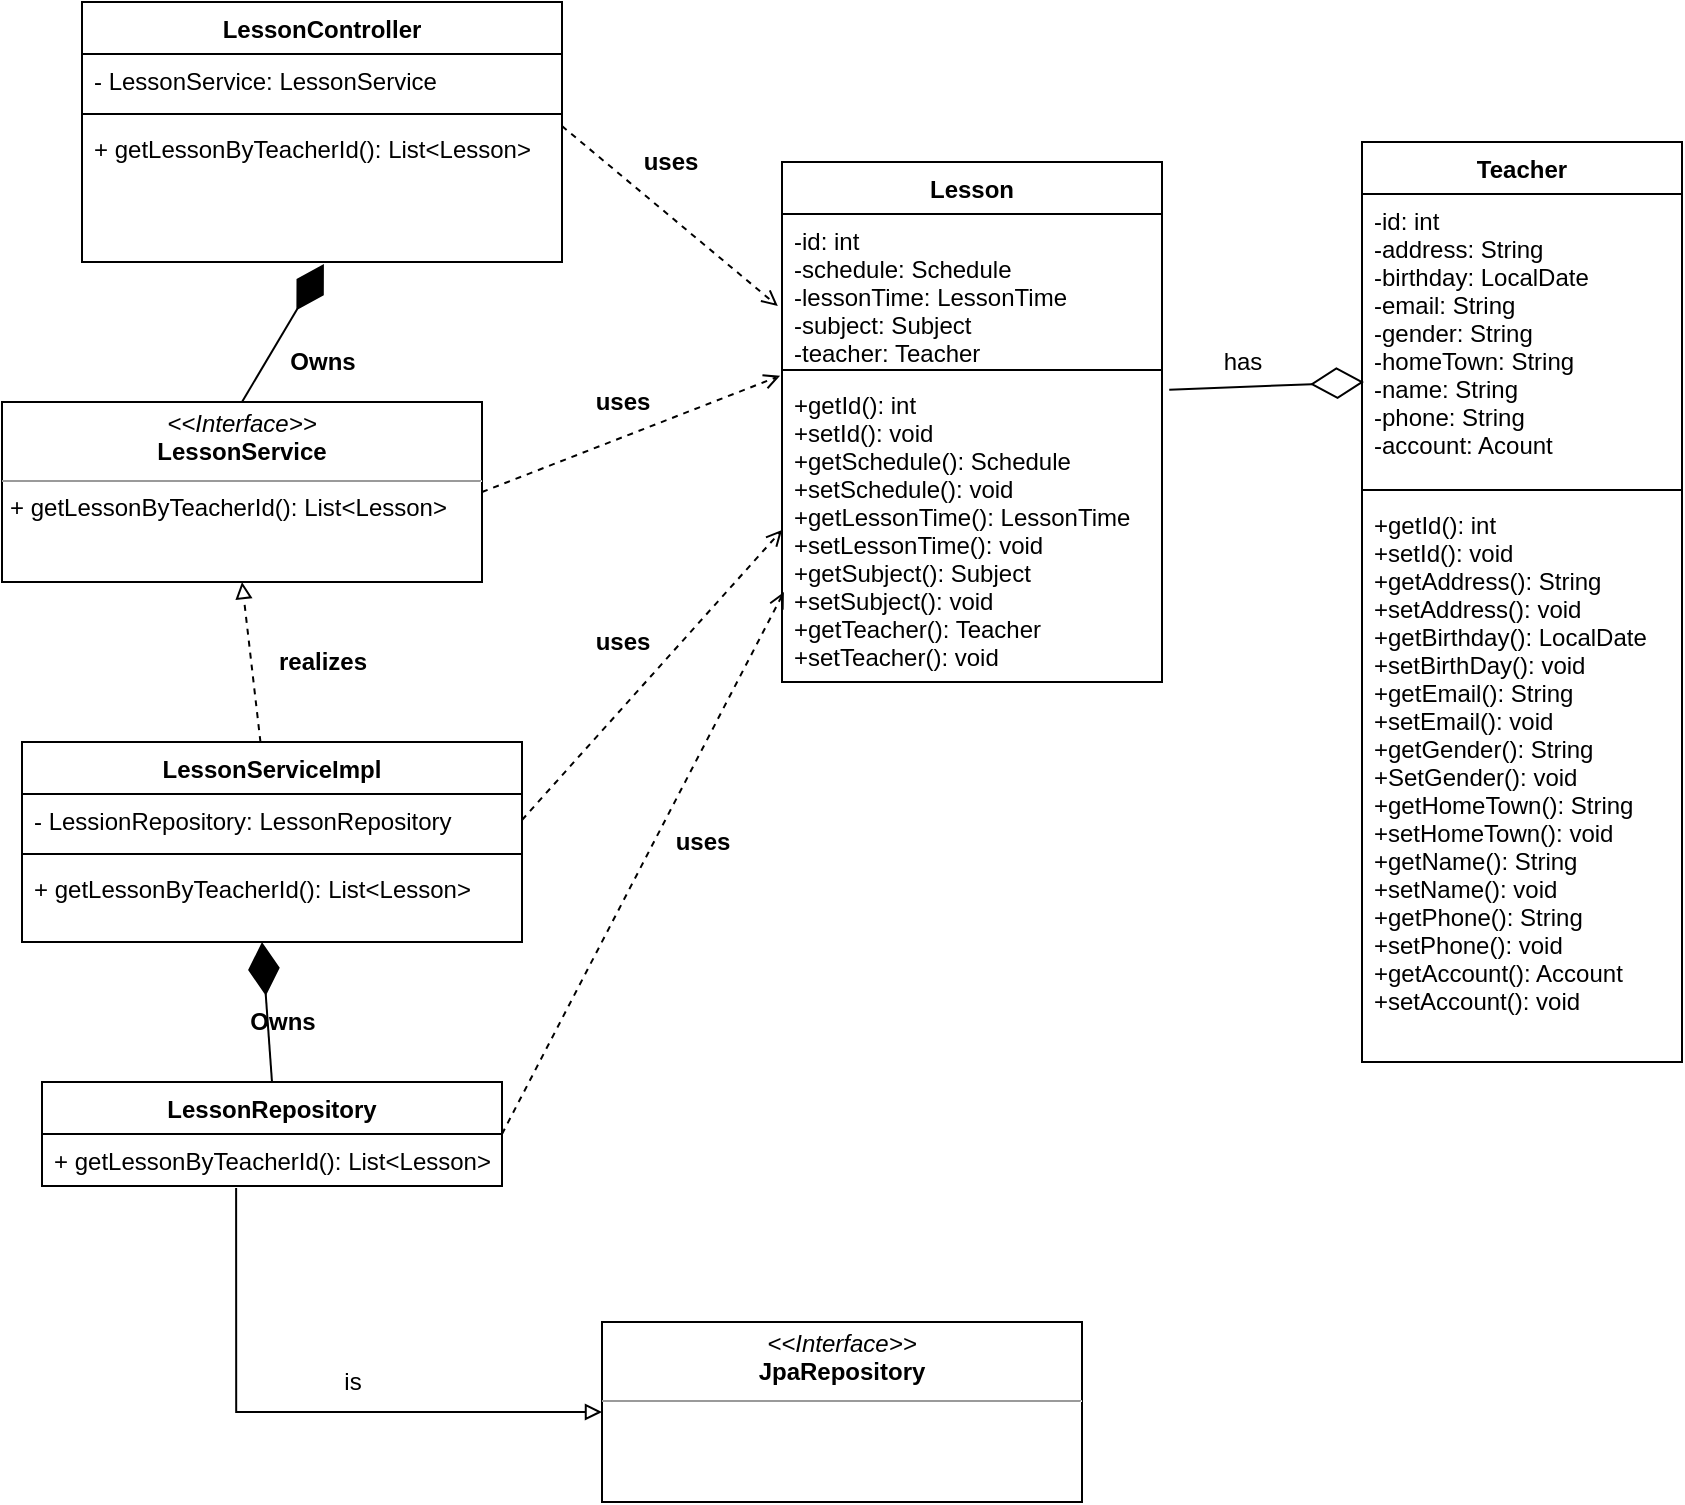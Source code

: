 <mxfile version="14.8.0" type="device" pages="3"><diagram id="C5RBs43oDa-KdzZeNtuy" name="Page-1"><mxGraphModel dx="868" dy="425" grid="1" gridSize="10" guides="1" tooltips="1" connect="1" arrows="1" fold="1" page="1" pageScale="1" pageWidth="827" pageHeight="1169" math="0" shadow="0"><root><mxCell id="WIyWlLk6GJQsqaUBKTNV-0"/><mxCell id="WIyWlLk6GJQsqaUBKTNV-1" parent="WIyWlLk6GJQsqaUBKTNV-0"/><mxCell id="z35Yqvaq7GqeOjGVXx8u-9" value="LessonServiceImpl" style="swimlane;fontStyle=1;align=center;verticalAlign=top;childLayout=stackLayout;horizontal=1;startSize=26;horizontalStack=0;resizeParent=1;resizeParentMax=0;resizeLast=0;collapsible=1;marginBottom=0;" vertex="1" parent="WIyWlLk6GJQsqaUBKTNV-1"><mxGeometry x="110" y="410" width="250" height="100" as="geometry"/></mxCell><mxCell id="z35Yqvaq7GqeOjGVXx8u-10" value="- LessionRepository: LessonRepository" style="text;strokeColor=none;fillColor=none;align=left;verticalAlign=top;spacingLeft=4;spacingRight=4;overflow=hidden;rotatable=0;points=[[0,0.5],[1,0.5]];portConstraint=eastwest;" vertex="1" parent="z35Yqvaq7GqeOjGVXx8u-9"><mxGeometry y="26" width="250" height="26" as="geometry"/></mxCell><mxCell id="z35Yqvaq7GqeOjGVXx8u-11" value="" style="line;strokeWidth=1;fillColor=none;align=left;verticalAlign=middle;spacingTop=-1;spacingLeft=3;spacingRight=3;rotatable=0;labelPosition=right;points=[];portConstraint=eastwest;" vertex="1" parent="z35Yqvaq7GqeOjGVXx8u-9"><mxGeometry y="52" width="250" height="8" as="geometry"/></mxCell><mxCell id="z35Yqvaq7GqeOjGVXx8u-12" value="+ getLessonByTeacherId(): List&lt;Lesson&gt;" style="text;strokeColor=none;fillColor=none;align=left;verticalAlign=top;spacingLeft=4;spacingRight=4;overflow=hidden;rotatable=0;points=[[0,0.5],[1,0.5]];portConstraint=eastwest;" vertex="1" parent="z35Yqvaq7GqeOjGVXx8u-9"><mxGeometry y="60" width="250" height="40" as="geometry"/></mxCell><mxCell id="z35Yqvaq7GqeOjGVXx8u-13" value="LessonRepository" style="swimlane;fontStyle=1;align=center;verticalAlign=top;childLayout=stackLayout;horizontal=1;startSize=26;horizontalStack=0;resizeParent=1;resizeParentMax=0;resizeLast=0;collapsible=1;marginBottom=0;" vertex="1" parent="WIyWlLk6GJQsqaUBKTNV-1"><mxGeometry x="120" y="580" width="230" height="52" as="geometry"/></mxCell><mxCell id="z35Yqvaq7GqeOjGVXx8u-15" value="+ getLessonByTeacherId(): List&lt;Lesson&gt;" style="text;strokeColor=none;fillColor=none;align=left;verticalAlign=top;spacingLeft=4;spacingRight=4;overflow=hidden;rotatable=0;points=[[0,0.5],[1,0.5]];portConstraint=eastwest;" vertex="1" parent="z35Yqvaq7GqeOjGVXx8u-13"><mxGeometry y="26" width="230" height="26" as="geometry"/></mxCell><mxCell id="z35Yqvaq7GqeOjGVXx8u-19" value="LessonController" style="swimlane;fontStyle=1;align=center;verticalAlign=top;childLayout=stackLayout;horizontal=1;startSize=26;horizontalStack=0;resizeParent=1;resizeParentMax=0;resizeLast=0;collapsible=1;marginBottom=0;" vertex="1" parent="WIyWlLk6GJQsqaUBKTNV-1"><mxGeometry x="140" y="40" width="240" height="130" as="geometry"/></mxCell><mxCell id="z35Yqvaq7GqeOjGVXx8u-20" value="- LessonService: LessonService" style="text;strokeColor=none;fillColor=none;align=left;verticalAlign=top;spacingLeft=4;spacingRight=4;overflow=hidden;rotatable=0;points=[[0,0.5],[1,0.5]];portConstraint=eastwest;" vertex="1" parent="z35Yqvaq7GqeOjGVXx8u-19"><mxGeometry y="26" width="240" height="26" as="geometry"/></mxCell><mxCell id="z35Yqvaq7GqeOjGVXx8u-21" value="" style="line;strokeWidth=1;fillColor=none;align=left;verticalAlign=middle;spacingTop=-1;spacingLeft=3;spacingRight=3;rotatable=0;labelPosition=right;points=[];portConstraint=eastwest;" vertex="1" parent="z35Yqvaq7GqeOjGVXx8u-19"><mxGeometry y="52" width="240" height="8" as="geometry"/></mxCell><mxCell id="z35Yqvaq7GqeOjGVXx8u-22" value="+ getLessonByTeacherId(): List&lt;Lesson&gt;" style="text;strokeColor=none;fillColor=none;align=left;verticalAlign=top;spacingLeft=4;spacingRight=4;overflow=hidden;rotatable=0;points=[[0,0.5],[1,0.5]];portConstraint=eastwest;" vertex="1" parent="z35Yqvaq7GqeOjGVXx8u-19"><mxGeometry y="60" width="240" height="70" as="geometry"/></mxCell><mxCell id="u9LnN62d467EeLRoOIeH-0" value="&lt;p style=&quot;margin: 0px ; margin-top: 4px ; text-align: center&quot;&gt;&lt;i&gt;&amp;lt;&amp;lt;Interface&amp;gt;&amp;gt;&lt;/i&gt;&lt;br&gt;&lt;b&gt;LessonService&lt;/b&gt;&lt;/p&gt;&lt;hr size=&quot;1&quot;&gt;&lt;p style=&quot;margin: 0px ; margin-left: 4px&quot;&gt;+ getLessonByTeacherId(): List&amp;lt;Lesson&amp;gt;&lt;br&gt;&lt;/p&gt;" style="verticalAlign=top;align=left;overflow=fill;fontSize=12;fontFamily=Helvetica;html=1;" vertex="1" parent="WIyWlLk6GJQsqaUBKTNV-1"><mxGeometry x="100" y="240" width="240" height="90" as="geometry"/></mxCell><mxCell id="dLO-8gDM9WzT09XF10UM-0" value="Lesson" style="swimlane;fontStyle=1;align=center;verticalAlign=top;childLayout=stackLayout;horizontal=1;startSize=26;horizontalStack=0;resizeParent=1;resizeParentMax=0;resizeLast=0;collapsible=1;marginBottom=0;" vertex="1" parent="WIyWlLk6GJQsqaUBKTNV-1"><mxGeometry x="490" y="120" width="190" height="260" as="geometry"/></mxCell><mxCell id="dLO-8gDM9WzT09XF10UM-2" value="-id: int&#10;-schedule: Schedule&#10;-lessonTime: LessonTime&#10;-subject: Subject&#10;-teacher: Teacher" style="text;strokeColor=none;fillColor=none;align=left;verticalAlign=top;spacingLeft=4;spacingRight=4;overflow=hidden;rotatable=0;points=[[0,0.5],[1,0.5]];portConstraint=eastwest;" vertex="1" parent="dLO-8gDM9WzT09XF10UM-0"><mxGeometry y="26" width="190" height="74" as="geometry"/></mxCell><mxCell id="dLO-8gDM9WzT09XF10UM-3" value="" style="line;strokeWidth=1;fillColor=none;align=left;verticalAlign=middle;spacingTop=-1;spacingLeft=3;spacingRight=3;rotatable=0;labelPosition=right;points=[];portConstraint=eastwest;" vertex="1" parent="dLO-8gDM9WzT09XF10UM-0"><mxGeometry y="100" width="190" height="8" as="geometry"/></mxCell><mxCell id="dLO-8gDM9WzT09XF10UM-4" value="+getId(): int&#10;+setId(): void&#10;+getSchedule(): Schedule&#10;+setSchedule(): void&#10;+getLessonTime(): LessonTime&#10;+setLessonTime(): void&#10;+getSubject(): Subject&#10;+setSubject(): void&#10;+getTeacher(): Teacher&#10;+setTeacher(): void" style="text;strokeColor=none;fillColor=none;align=left;verticalAlign=top;spacingLeft=4;spacingRight=4;overflow=hidden;rotatable=0;points=[[0,0.5],[1,0.5]];portConstraint=eastwest;" vertex="1" parent="dLO-8gDM9WzT09XF10UM-0"><mxGeometry y="108" width="190" height="152" as="geometry"/></mxCell><mxCell id="dLO-8gDM9WzT09XF10UM-5" value="Teacher" style="swimlane;fontStyle=1;align=center;verticalAlign=top;childLayout=stackLayout;horizontal=1;startSize=26;horizontalStack=0;resizeParent=1;resizeParentMax=0;resizeLast=0;collapsible=1;marginBottom=0;" vertex="1" parent="WIyWlLk6GJQsqaUBKTNV-1"><mxGeometry x="780" y="110" width="160" height="460" as="geometry"/></mxCell><mxCell id="dLO-8gDM9WzT09XF10UM-6" value="-id: int&#10;-address: String&#10;-birthday: LocalDate&#10;-email: String&#10;-gender: String&#10;-homeTown: String&#10;-name: String&#10;-phone: String&#10;-account: Acount&#10;" style="text;strokeColor=none;fillColor=none;align=left;verticalAlign=top;spacingLeft=4;spacingRight=4;overflow=hidden;rotatable=0;points=[[0,0.5],[1,0.5]];portConstraint=eastwest;" vertex="1" parent="dLO-8gDM9WzT09XF10UM-5"><mxGeometry y="26" width="160" height="144" as="geometry"/></mxCell><mxCell id="dLO-8gDM9WzT09XF10UM-7" value="" style="line;strokeWidth=1;fillColor=none;align=left;verticalAlign=middle;spacingTop=-1;spacingLeft=3;spacingRight=3;rotatable=0;labelPosition=right;points=[];portConstraint=eastwest;" vertex="1" parent="dLO-8gDM9WzT09XF10UM-5"><mxGeometry y="170" width="160" height="8" as="geometry"/></mxCell><mxCell id="dLO-8gDM9WzT09XF10UM-8" value="+getId(): int&#10;+setId(): void&#10;+getAddress(): String&#10;+setAddress(): void&#10;+getBirthday(): LocalDate&#10;+setBirthDay(): void&#10;+getEmail(): String&#10;+setEmail(): void&#10;+getGender(): String&#10;+SetGender(): void&#10;+getHomeTown(): String&#10;+setHomeTown(): void&#10;+getName(): String&#10;+setName(): void&#10;+getPhone(): String&#10;+setPhone(): void&#10;+getAccount(): Account&#10;+setAccount(): void" style="text;strokeColor=none;fillColor=none;align=left;verticalAlign=top;spacingLeft=4;spacingRight=4;overflow=hidden;rotatable=0;points=[[0,0.5],[1,0.5]];portConstraint=eastwest;" vertex="1" parent="dLO-8gDM9WzT09XF10UM-5"><mxGeometry y="178" width="160" height="282" as="geometry"/></mxCell><mxCell id="dLO-8gDM9WzT09XF10UM-1" value="" style="endArrow=diamondThin;endFill=0;endSize=24;html=1;entryX=0.006;entryY=0.653;entryDx=0;entryDy=0;entryPerimeter=0;exitX=1.019;exitY=0.039;exitDx=0;exitDy=0;exitPerimeter=0;" edge="1" parent="WIyWlLk6GJQsqaUBKTNV-1" source="dLO-8gDM9WzT09XF10UM-4" target="dLO-8gDM9WzT09XF10UM-6"><mxGeometry width="160" relative="1" as="geometry"><mxPoint x="580" y="120" as="sourcePoint"/><mxPoint x="740" y="120" as="targetPoint"/><Array as="points"/></mxGeometry></mxCell><mxCell id="5G37YpJMy8zKyMSMcLzL-0" value="" style="endArrow=block;html=1;labelBackgroundColor=#000000;fillColor=#000000;entryX=0.5;entryY=1;entryDx=0;entryDy=0;dashed=1;endFill=0;entryPerimeter=0;" edge="1" parent="WIyWlLk6GJQsqaUBKTNV-1" source="z35Yqvaq7GqeOjGVXx8u-9" target="u9LnN62d467EeLRoOIeH-0"><mxGeometry width="50" height="50" relative="1" as="geometry"><mxPoint x="152.75" y="400" as="sourcePoint"/><mxPoint x="210" y="310" as="targetPoint"/></mxGeometry></mxCell><mxCell id="3lFPk3rdR2YN9jawHvNI-0" value="" style="endArrow=diamondThin;endFill=1;endSize=24;html=1;labelBackgroundColor=#000000;fillColor=#000000;exitX=0.5;exitY=0;exitDx=0;exitDy=0;entryX=0.48;entryY=1;entryDx=0;entryDy=0;entryPerimeter=0;" edge="1" parent="WIyWlLk6GJQsqaUBKTNV-1" source="z35Yqvaq7GqeOjGVXx8u-13" target="z35Yqvaq7GqeOjGVXx8u-12"><mxGeometry width="160" relative="1" as="geometry"><mxPoint x="197.5" y="620" as="sourcePoint"/><mxPoint x="212.5" y="550" as="targetPoint"/><Array as="points"/></mxGeometry></mxCell><mxCell id="3lFPk3rdR2YN9jawHvNI-1" value="" style="endArrow=diamondThin;endFill=1;endSize=24;html=1;labelBackgroundColor=#000000;fillColor=#000000;exitX=0.5;exitY=0;exitDx=0;exitDy=0;entryX=0.504;entryY=1.014;entryDx=0;entryDy=0;entryPerimeter=0;" edge="1" parent="WIyWlLk6GJQsqaUBKTNV-1" source="u9LnN62d467EeLRoOIeH-0" target="z35Yqvaq7GqeOjGVXx8u-22"><mxGeometry width="160" relative="1" as="geometry"><mxPoint x="295" y="250" as="sourcePoint"/><mxPoint x="260" y="170" as="targetPoint"/><Array as="points"/></mxGeometry></mxCell><mxCell id="qO6VaJfu3DMVU0Z1iWLv-0" style="edgeStyle=orthogonalEdgeStyle;rounded=0;orthogonalLoop=1;jettySize=auto;html=1;endArrow=block;endFill=0;entryX=0;entryY=0.5;entryDx=0;entryDy=0;exitX=0.422;exitY=1.038;exitDx=0;exitDy=0;exitPerimeter=0;" edge="1" parent="WIyWlLk6GJQsqaUBKTNV-1" target="qO6VaJfu3DMVU0Z1iWLv-1" source="z35Yqvaq7GqeOjGVXx8u-15"><mxGeometry relative="1" as="geometry"><mxPoint x="430" y="630" as="targetPoint"/><Array as="points"><mxPoint x="217" y="745"/></Array><mxPoint x="190" y="700" as="sourcePoint"/></mxGeometry></mxCell><mxCell id="qO6VaJfu3DMVU0Z1iWLv-1" value="&lt;p style=&quot;margin: 0px ; margin-top: 4px ; text-align: center&quot;&gt;&lt;i&gt;&amp;lt;&amp;lt;Interface&amp;gt;&amp;gt;&lt;/i&gt;&lt;br&gt;&lt;b&gt;JpaRepository&lt;/b&gt;&lt;/p&gt;&lt;hr size=&quot;1&quot;&gt;&lt;p style=&quot;margin: 0px ; margin-left: 4px&quot;&gt;&lt;br&gt;&lt;/p&gt;" style="verticalAlign=top;align=left;overflow=fill;fontSize=12;fontFamily=Helvetica;html=1;" vertex="1" parent="WIyWlLk6GJQsqaUBKTNV-1"><mxGeometry x="400" y="700" width="240" height="90" as="geometry"/></mxCell><mxCell id="qO6VaJfu3DMVU0Z1iWLv-2" value="&lt;span style=&quot;font-weight: 400&quot;&gt;is&lt;/span&gt;" style="text;html=1;resizable=0;autosize=1;align=center;verticalAlign=middle;points=[];fillColor=none;strokeColor=none;rounded=0;fontStyle=1" vertex="1" parent="WIyWlLk6GJQsqaUBKTNV-1"><mxGeometry x="265" y="720" width="20" height="20" as="geometry"/></mxCell><mxCell id="QWYeQQ3prQNlbPA3PJlT-0" value="&lt;b&gt;Owns&lt;/b&gt;" style="text;html=1;resizable=0;autosize=1;align=center;verticalAlign=middle;points=[];fillColor=none;strokeColor=none;rounded=0;" vertex="1" parent="WIyWlLk6GJQsqaUBKTNV-1"><mxGeometry x="215" y="540" width="50" height="20" as="geometry"/></mxCell><mxCell id="QWYeQQ3prQNlbPA3PJlT-1" value="&lt;b&gt;Owns&lt;/b&gt;" style="text;html=1;resizable=0;autosize=1;align=center;verticalAlign=middle;points=[];fillColor=none;strokeColor=none;rounded=0;" vertex="1" parent="WIyWlLk6GJQsqaUBKTNV-1"><mxGeometry x="235" y="210" width="50" height="20" as="geometry"/></mxCell><mxCell id="lUQ-4HTWzmQL0MKNCveR-0" value="&lt;b&gt;realizes&lt;/b&gt;" style="text;html=1;resizable=0;autosize=1;align=center;verticalAlign=middle;points=[];fillColor=none;strokeColor=none;rounded=0;" vertex="1" parent="WIyWlLk6GJQsqaUBKTNV-1"><mxGeometry x="230" y="360" width="60" height="20" as="geometry"/></mxCell><mxCell id="lUQ-4HTWzmQL0MKNCveR-1" value="has" style="text;html=1;resizable=0;autosize=1;align=center;verticalAlign=middle;points=[];fillColor=none;strokeColor=none;rounded=0;" vertex="1" parent="WIyWlLk6GJQsqaUBKTNV-1"><mxGeometry x="705" y="210" width="30" height="20" as="geometry"/></mxCell><mxCell id="qw4MmlB8mgGkRGn84wPs-0" value="" style="endArrow=open;html=1;entryX=-0.005;entryY=-0.007;entryDx=0;entryDy=0;exitX=1;exitY=0.5;exitDx=0;exitDy=0;endFill=0;dashed=1;entryPerimeter=0;" edge="1" parent="WIyWlLk6GJQsqaUBKTNV-1" source="u9LnN62d467EeLRoOIeH-0" target="dLO-8gDM9WzT09XF10UM-4"><mxGeometry width="50" height="50" relative="1" as="geometry"><mxPoint x="340.004" y="290" as="sourcePoint"/><mxPoint x="543.99" y="305" as="targetPoint"/></mxGeometry></mxCell><mxCell id="qw4MmlB8mgGkRGn84wPs-1" value="" style="endArrow=open;html=1;entryX=0;entryY=0.5;entryDx=0;entryDy=0;exitX=1;exitY=0.5;exitDx=0;exitDy=0;endFill=0;dashed=1;" edge="1" parent="WIyWlLk6GJQsqaUBKTNV-1" source="z35Yqvaq7GqeOjGVXx8u-10" target="dLO-8gDM9WzT09XF10UM-4"><mxGeometry width="50" height="50" relative="1" as="geometry"><mxPoint x="330.004" y="450" as="sourcePoint"/><mxPoint x="533.99" y="465" as="targetPoint"/></mxGeometry></mxCell><mxCell id="qw4MmlB8mgGkRGn84wPs-2" value="" style="endArrow=open;html=1;exitX=1;exitY=0.5;exitDx=0;exitDy=0;endFill=0;dashed=1;entryX=0.005;entryY=0.704;entryDx=0;entryDy=0;entryPerimeter=0;" edge="1" parent="WIyWlLk6GJQsqaUBKTNV-1" source="z35Yqvaq7GqeOjGVXx8u-13" target="dLO-8gDM9WzT09XF10UM-4"><mxGeometry width="50" height="50" relative="1" as="geometry"><mxPoint x="286.014" y="477" as="sourcePoint"/><mxPoint x="490" y="350" as="targetPoint"/></mxGeometry></mxCell><mxCell id="qw4MmlB8mgGkRGn84wPs-3" value="" style="endArrow=open;html=1;entryX=-0.011;entryY=0.622;entryDx=0;entryDy=0;exitX=1;exitY=0.029;exitDx=0;exitDy=0;endFill=0;dashed=1;exitPerimeter=0;entryPerimeter=0;" edge="1" parent="WIyWlLk6GJQsqaUBKTNV-1" source="z35Yqvaq7GqeOjGVXx8u-22" target="dLO-8gDM9WzT09XF10UM-2"><mxGeometry width="50" height="50" relative="1" as="geometry"><mxPoint x="380.004" y="95" as="sourcePoint"/><mxPoint x="583.99" y="110" as="targetPoint"/></mxGeometry></mxCell><mxCell id="OhAOLQBpRUahrhjoCGOy-0" value="&lt;b&gt;uses&lt;/b&gt;" style="text;html=1;resizable=0;autosize=1;align=center;verticalAlign=middle;points=[];fillColor=none;strokeColor=none;rounded=0;" vertex="1" parent="WIyWlLk6GJQsqaUBKTNV-1"><mxGeometry x="414" y="110" width="40" height="20" as="geometry"/></mxCell><mxCell id="OhAOLQBpRUahrhjoCGOy-1" value="&lt;b&gt;uses&lt;/b&gt;" style="text;html=1;resizable=0;autosize=1;align=center;verticalAlign=middle;points=[];fillColor=none;strokeColor=none;rounded=0;" vertex="1" parent="WIyWlLk6GJQsqaUBKTNV-1"><mxGeometry x="390" y="230" width="40" height="20" as="geometry"/></mxCell><mxCell id="OhAOLQBpRUahrhjoCGOy-2" value="&lt;b&gt;uses&lt;/b&gt;" style="text;html=1;resizable=0;autosize=1;align=center;verticalAlign=middle;points=[];fillColor=none;strokeColor=none;rounded=0;" vertex="1" parent="WIyWlLk6GJQsqaUBKTNV-1"><mxGeometry x="390" y="350" width="40" height="20" as="geometry"/></mxCell><mxCell id="OhAOLQBpRUahrhjoCGOy-3" value="&lt;b&gt;uses&lt;/b&gt;" style="text;html=1;resizable=0;autosize=1;align=center;verticalAlign=middle;points=[];fillColor=none;strokeColor=none;rounded=0;" vertex="1" parent="WIyWlLk6GJQsqaUBKTNV-1"><mxGeometry x="430" y="450" width="40" height="20" as="geometry"/></mxCell></root></mxGraphModel></diagram><diagram id="HKO8PeG8waGH_cuRMWkw" name="Page-2"><mxGraphModel dx="868" dy="425" grid="1" gridSize="10" guides="1" tooltips="1" connect="1" arrows="1" fold="1" page="1" pageScale="1" pageWidth="827" pageHeight="1169" math="0" shadow="0"><root><mxCell id="EbEiLqDvQ-UAoPDCdvP9-0"/><mxCell id="EbEiLqDvQ-UAoPDCdvP9-1" parent="EbEiLqDvQ-UAoPDCdvP9-0"/><mxCell id="65pNtpKxp8m4nk4k4BZt-0" value="StudentController" style="swimlane;fontStyle=1;align=center;verticalAlign=top;childLayout=stackLayout;horizontal=1;startSize=26;horizontalStack=0;resizeParent=1;resizeLast=0;collapsible=1;marginBottom=0;rounded=0;shadow=0;strokeWidth=1;" parent="EbEiLqDvQ-UAoPDCdvP9-1" vertex="1"><mxGeometry x="95.5" y="40" width="234.5" height="110" as="geometry"><mxRectangle x="220" y="120" width="160" height="26" as="alternateBounds"/></mxGeometry></mxCell><mxCell id="65pNtpKxp8m4nk4k4BZt-1" value="-StudentService: StudentService" style="text;align=left;verticalAlign=top;spacingLeft=4;spacingRight=4;overflow=hidden;rotatable=0;points=[[0,0.5],[1,0.5]];portConstraint=eastwest;" parent="65pNtpKxp8m4nk4k4BZt-0" vertex="1"><mxGeometry y="26" width="234.5" height="26" as="geometry"/></mxCell><mxCell id="65pNtpKxp8m4nk4k4BZt-2" value="" style="line;html=1;strokeWidth=1;align=left;verticalAlign=middle;spacingTop=-1;spacingLeft=3;spacingRight=3;rotatable=0;labelPosition=right;points=[];portConstraint=eastwest;" parent="65pNtpKxp8m4nk4k4BZt-0" vertex="1"><mxGeometry y="52" width="234.5" height="8" as="geometry"/></mxCell><mxCell id="65pNtpKxp8m4nk4k4BZt-3" value="+ getStudentByClassId(int): List&lt;Student&gt;" style="text;align=left;verticalAlign=top;spacingLeft=4;spacingRight=4;overflow=hidden;rotatable=0;points=[[0,0.5],[1,0.5]];portConstraint=eastwest;" parent="65pNtpKxp8m4nk4k4BZt-0" vertex="1"><mxGeometry y="60" width="234.5" height="20" as="geometry"/></mxCell><mxCell id="65pNtpKxp8m4nk4k4BZt-4" value="+ findStudentById(int): Student" style="text;align=left;verticalAlign=top;spacingLeft=4;spacingRight=4;overflow=hidden;rotatable=0;points=[[0,0.5],[1,0.5]];portConstraint=eastwest;" parent="65pNtpKxp8m4nk4k4BZt-0" vertex="1"><mxGeometry y="80" width="234.5" height="20" as="geometry"/></mxCell><mxCell id="65pNtpKxp8m4nk4k4BZt-5" value="&lt;p style=&quot;margin: 0px ; margin-top: 4px ; text-align: center&quot;&gt;&lt;i&gt;&amp;lt;&amp;lt;Interface&amp;gt;&amp;gt;&lt;/i&gt;&lt;br&gt;&lt;b&gt;StudentService&lt;/b&gt;&lt;/p&gt;&lt;hr size=&quot;1&quot;&gt;&lt;p style=&quot;margin: 0px ; margin-left: 4px&quot;&gt;+ getStudentByClassId(int): List&amp;lt;Student&amp;gt;&lt;br&gt;+ findStudentById(int): Student&lt;/p&gt;" style="verticalAlign=top;align=left;overflow=fill;fontSize=12;fontFamily=Helvetica;html=1;" parent="EbEiLqDvQ-UAoPDCdvP9-1" vertex="1"><mxGeometry x="90" y="220" width="240" height="90" as="geometry"/></mxCell><mxCell id="65pNtpKxp8m4nk4k4BZt-6" value="" style="group" parent="EbEiLqDvQ-UAoPDCdvP9-1" vertex="1" connectable="0"><mxGeometry x="210" y="180" width="50" height="20" as="geometry"/></mxCell><mxCell id="65pNtpKxp8m4nk4k4BZt-7" value="" style="endArrow=diamondThin;endFill=1;endSize=24;html=1;labelBackgroundColor=#000000;fillColor=#000000;exitX=0.5;exitY=0;exitDx=0;exitDy=0;entryX=0.5;entryY=1;entryDx=0;entryDy=0;" parent="65pNtpKxp8m4nk4k4BZt-6" source="65pNtpKxp8m4nk4k4BZt-5" target="65pNtpKxp8m4nk4k4BZt-0" edge="1"><mxGeometry width="160" relative="1" as="geometry"><mxPoint x="10" y="20" as="sourcePoint"/><mxPoint x="170" y="20" as="targetPoint"/></mxGeometry></mxCell><mxCell id="65pNtpKxp8m4nk4k4BZt-8" value="&lt;b&gt;Owns&lt;/b&gt;" style="text;html=1;resizable=0;autosize=1;align=center;verticalAlign=middle;points=[];fillColor=none;strokeColor=none;rounded=0;" parent="65pNtpKxp8m4nk4k4BZt-6" vertex="1"><mxGeometry width="50" height="20" as="geometry"/></mxCell><mxCell id="65pNtpKxp8m4nk4k4BZt-9" value="StudentServiceImpl" style="swimlane;fontStyle=1;align=center;verticalAlign=top;childLayout=stackLayout;horizontal=1;startSize=26;horizontalStack=0;resizeParent=1;resizeLast=0;collapsible=1;marginBottom=0;rounded=0;shadow=0;strokeWidth=1;" parent="EbEiLqDvQ-UAoPDCdvP9-1" vertex="1"><mxGeometry x="35.5" y="400" width="234.5" height="110" as="geometry"><mxRectangle x="220" y="120" width="160" height="26" as="alternateBounds"/></mxGeometry></mxCell><mxCell id="65pNtpKxp8m4nk4k4BZt-10" value="-StudentRepository: StudentRepository" style="text;align=left;verticalAlign=top;spacingLeft=4;spacingRight=4;overflow=hidden;rotatable=0;points=[[0,0.5],[1,0.5]];portConstraint=eastwest;" parent="65pNtpKxp8m4nk4k4BZt-9" vertex="1"><mxGeometry y="26" width="234.5" height="26" as="geometry"/></mxCell><mxCell id="65pNtpKxp8m4nk4k4BZt-11" value="" style="line;html=1;strokeWidth=1;align=left;verticalAlign=middle;spacingTop=-1;spacingLeft=3;spacingRight=3;rotatable=0;labelPosition=right;points=[];portConstraint=eastwest;" parent="65pNtpKxp8m4nk4k4BZt-9" vertex="1"><mxGeometry y="52" width="234.5" height="8" as="geometry"/></mxCell><mxCell id="65pNtpKxp8m4nk4k4BZt-12" value="+ getStudentByClassId(int): List&lt;Student&gt;" style="text;align=left;verticalAlign=top;spacingLeft=4;spacingRight=4;overflow=hidden;rotatable=0;points=[[0,0.5],[1,0.5]];portConstraint=eastwest;" parent="65pNtpKxp8m4nk4k4BZt-9" vertex="1"><mxGeometry y="60" width="234.5" height="20" as="geometry"/></mxCell><mxCell id="65pNtpKxp8m4nk4k4BZt-13" value="+ findStudentById(int): Student" style="text;align=left;verticalAlign=top;spacingLeft=4;spacingRight=4;overflow=hidden;rotatable=0;points=[[0,0.5],[1,0.5]];portConstraint=eastwest;" parent="65pNtpKxp8m4nk4k4BZt-9" vertex="1"><mxGeometry y="80" width="234.5" height="20" as="geometry"/></mxCell><mxCell id="65pNtpKxp8m4nk4k4BZt-14" value="" style="endArrow=block;html=1;labelBackgroundColor=#000000;fillColor=#000000;exitX=0.5;exitY=0;exitDx=0;exitDy=0;entryX=0.5;entryY=1;entryDx=0;entryDy=0;dashed=1;endFill=0;" parent="EbEiLqDvQ-UAoPDCdvP9-1" source="65pNtpKxp8m4nk4k4BZt-9" target="65pNtpKxp8m4nk4k4BZt-5" edge="1"><mxGeometry width="50" height="50" relative="1" as="geometry"><mxPoint x="280" y="450" as="sourcePoint"/><mxPoint x="330" y="400" as="targetPoint"/></mxGeometry></mxCell><mxCell id="65pNtpKxp8m4nk4k4BZt-15" value="&lt;b&gt;realizes&lt;/b&gt;" style="text;html=1;resizable=0;autosize=1;align=center;verticalAlign=middle;points=[];fillColor=none;strokeColor=none;rounded=0;" parent="EbEiLqDvQ-UAoPDCdvP9-1" vertex="1"><mxGeometry x="190" y="350" width="60" height="20" as="geometry"/></mxCell><mxCell id="65pNtpKxp8m4nk4k4BZt-16" style="edgeStyle=orthogonalEdgeStyle;rounded=0;orthogonalLoop=1;jettySize=auto;html=1;exitX=1;exitY=0.5;exitDx=0;exitDy=0;endArrow=block;endFill=0;entryX=0;entryY=0.5;entryDx=0;entryDy=0;" parent="EbEiLqDvQ-UAoPDCdvP9-1" source="65pNtpKxp8m4nk4k4BZt-17" target="65pNtpKxp8m4nk4k4BZt-20" edge="1"><mxGeometry relative="1" as="geometry"><mxPoint x="430" y="630" as="targetPoint"/><Array as="points"><mxPoint x="190" y="630"/><mxPoint x="190" y="865"/></Array></mxGeometry></mxCell><mxCell id="65pNtpKxp8m4nk4k4BZt-17" value="&lt;p style=&quot;margin: 0px ; margin-top: 4px ; text-align: center&quot;&gt;&lt;i&gt;&amp;lt;&amp;lt;Interface&amp;gt;&amp;gt;&lt;/i&gt;&lt;br&gt;&lt;b&gt;StudentRepository&lt;/b&gt;&lt;/p&gt;&lt;hr size=&quot;1&quot;&gt;&lt;p style=&quot;margin: 0px ; margin-left: 4px&quot;&gt;+ Student: Student&lt;/p&gt;&lt;p style=&quot;margin: 0px ; margin-left: 4px&quot;&gt;+ id: int&lt;/p&gt;" style="verticalAlign=top;align=left;overflow=fill;fontSize=12;fontFamily=Helvetica;html=1;" parent="EbEiLqDvQ-UAoPDCdvP9-1" vertex="1"><mxGeometry x="95.5" y="585" width="240" height="90" as="geometry"/></mxCell><mxCell id="65pNtpKxp8m4nk4k4BZt-18" value="" style="endArrow=diamondThin;endFill=1;endSize=24;html=1;labelBackgroundColor=#000000;fillColor=#000000;exitX=0.5;exitY=0;exitDx=0;exitDy=0;entryX=0.5;entryY=1;entryDx=0;entryDy=0;" parent="EbEiLqDvQ-UAoPDCdvP9-1" source="65pNtpKxp8m4nk4k4BZt-17" target="65pNtpKxp8m4nk4k4BZt-9" edge="1"><mxGeometry width="160" relative="1" as="geometry"><mxPoint x="200" y="580" as="sourcePoint"/><mxPoint x="202.75" y="510" as="targetPoint"/></mxGeometry></mxCell><mxCell id="65pNtpKxp8m4nk4k4BZt-19" value="&lt;b&gt;Owns&lt;/b&gt;" style="text;html=1;resizable=0;autosize=1;align=center;verticalAlign=middle;points=[];fillColor=none;strokeColor=none;rounded=0;" parent="EbEiLqDvQ-UAoPDCdvP9-1" vertex="1"><mxGeometry x="215" y="540" width="50" height="20" as="geometry"/></mxCell><mxCell id="65pNtpKxp8m4nk4k4BZt-20" value="&lt;p style=&quot;margin: 0px ; margin-top: 4px ; text-align: center&quot;&gt;&lt;i&gt;&amp;lt;&amp;lt;Interface&amp;gt;&amp;gt;&lt;/i&gt;&lt;br&gt;&lt;b&gt;JpaRepository&lt;/b&gt;&lt;/p&gt;&lt;hr size=&quot;1&quot;&gt;&lt;p style=&quot;margin: 0px ; margin-left: 4px&quot;&gt;&lt;br&gt;&lt;/p&gt;" style="verticalAlign=top;align=left;overflow=fill;fontSize=12;fontFamily=Helvetica;html=1;" parent="EbEiLqDvQ-UAoPDCdvP9-1" vertex="1"><mxGeometry x="210" y="820" width="240" height="90" as="geometry"/></mxCell><mxCell id="65pNtpKxp8m4nk4k4BZt-21" value="&lt;span style=&quot;font-weight: 400&quot;&gt;is&lt;/span&gt;" style="text;html=1;resizable=0;autosize=1;align=center;verticalAlign=middle;points=[];fillColor=none;strokeColor=none;rounded=0;fontStyle=1" parent="EbEiLqDvQ-UAoPDCdvP9-1" vertex="1"><mxGeometry x="190" y="740" width="20" height="20" as="geometry"/></mxCell><mxCell id="65pNtpKxp8m4nk4k4BZt-22" value="Student" style="swimlane;fontStyle=1;align=center;verticalAlign=top;childLayout=stackLayout;horizontal=1;startSize=26;horizontalStack=0;resizeParent=1;resizeLast=0;collapsible=1;marginBottom=0;rounded=0;shadow=0;strokeWidth=1;" parent="EbEiLqDvQ-UAoPDCdvP9-1" vertex="1"><mxGeometry x="470" y="98" width="234.5" height="694" as="geometry"><mxRectangle x="220" y="120" width="160" height="26" as="alternateBounds"/></mxGeometry></mxCell><mxCell id="65pNtpKxp8m4nk4k4BZt-23" value="- id: int" style="text;align=left;verticalAlign=top;spacingLeft=4;spacingRight=4;overflow=hidden;rotatable=0;points=[[0,0.5],[1,0.5]];portConstraint=eastwest;" parent="65pNtpKxp8m4nk4k4BZt-22" vertex="1"><mxGeometry y="26" width="234.5" height="26" as="geometry"/></mxCell><mxCell id="65pNtpKxp8m4nk4k4BZt-24" value="- name: String" style="text;align=left;verticalAlign=top;spacingLeft=4;spacingRight=4;overflow=hidden;rotatable=0;points=[[0,0.5],[1,0.5]];portConstraint=eastwest;" parent="65pNtpKxp8m4nk4k4BZt-22" vertex="1"><mxGeometry y="52" width="234.5" height="26" as="geometry"/></mxCell><mxCell id="65pNtpKxp8m4nk4k4BZt-25" value="- gender: String" style="text;align=left;verticalAlign=top;spacingLeft=4;spacingRight=4;overflow=hidden;rotatable=0;points=[[0,0.5],[1,0.5]];portConstraint=eastwest;" parent="65pNtpKxp8m4nk4k4BZt-22" vertex="1"><mxGeometry y="78" width="234.5" height="26" as="geometry"/></mxCell><mxCell id="65pNtpKxp8m4nk4k4BZt-26" value="- Birthday: Date" style="text;align=left;verticalAlign=top;spacingLeft=4;spacingRight=4;overflow=hidden;rotatable=0;points=[[0,0.5],[1,0.5]];portConstraint=eastwest;" parent="65pNtpKxp8m4nk4k4BZt-22" vertex="1"><mxGeometry y="104" width="234.5" height="26" as="geometry"/></mxCell><mxCell id="65pNtpKxp8m4nk4k4BZt-27" value="- email: String" style="text;align=left;verticalAlign=top;spacingLeft=4;spacingRight=4;overflow=hidden;rotatable=0;points=[[0,0.5],[1,0.5]];portConstraint=eastwest;" parent="65pNtpKxp8m4nk4k4BZt-22" vertex="1"><mxGeometry y="130" width="234.5" height="26" as="geometry"/></mxCell><mxCell id="65pNtpKxp8m4nk4k4BZt-28" value="- hometown: String" style="text;align=left;verticalAlign=top;spacingLeft=4;spacingRight=4;overflow=hidden;rotatable=0;points=[[0,0.5],[1,0.5]];portConstraint=eastwest;" parent="65pNtpKxp8m4nk4k4BZt-22" vertex="1"><mxGeometry y="156" width="234.5" height="26" as="geometry"/></mxCell><mxCell id="65pNtpKxp8m4nk4k4BZt-29" value="- ethinicity: String" style="text;align=left;verticalAlign=top;spacingLeft=4;spacingRight=4;overflow=hidden;rotatable=0;points=[[0,0.5],[1,0.5]];portConstraint=eastwest;" parent="65pNtpKxp8m4nk4k4BZt-22" vertex="1"><mxGeometry y="182" width="234.5" height="26" as="geometry"/></mxCell><mxCell id="65pNtpKxp8m4nk4k4BZt-30" value="- imageUrl: String" style="text;align=left;verticalAlign=top;spacingLeft=4;spacingRight=4;overflow=hidden;rotatable=0;points=[[0,0.5],[1,0.5]];portConstraint=eastwest;" parent="65pNtpKxp8m4nk4k4BZt-22" vertex="1"><mxGeometry y="208" width="234.5" height="26" as="geometry"/></mxCell><mxCell id="65pNtpKxp8m4nk4k4BZt-31" value="- region: String" style="text;align=left;verticalAlign=top;spacingLeft=4;spacingRight=4;overflow=hidden;rotatable=0;points=[[0,0.5],[1,0.5]];portConstraint=eastwest;" parent="65pNtpKxp8m4nk4k4BZt-22" vertex="1"><mxGeometry y="234" width="234.5" height="26" as="geometry"/></mxCell><mxCell id="65pNtpKxp8m4nk4k4BZt-32" value="- status: String" style="text;align=left;verticalAlign=top;spacingLeft=4;spacingRight=4;overflow=hidden;rotatable=0;points=[[0,0.5],[1,0.5]];portConstraint=eastwest;" parent="65pNtpKxp8m4nk4k4BZt-22" vertex="1"><mxGeometry y="260" width="234.5" height="26" as="geometry"/></mxCell><mxCell id="65pNtpKxp8m4nk4k4BZt-33" value="" style="line;html=1;strokeWidth=1;align=left;verticalAlign=middle;spacingTop=-1;spacingLeft=3;spacingRight=3;rotatable=0;labelPosition=right;points=[];portConstraint=eastwest;" parent="65pNtpKxp8m4nk4k4BZt-22" vertex="1"><mxGeometry y="286" width="234.5" height="8" as="geometry"/></mxCell><mxCell id="65pNtpKxp8m4nk4k4BZt-34" value="+ getId(): int" style="text;align=left;verticalAlign=top;spacingLeft=4;spacingRight=4;overflow=hidden;rotatable=0;points=[[0,0.5],[1,0.5]];portConstraint=eastwest;" parent="65pNtpKxp8m4nk4k4BZt-22" vertex="1"><mxGeometry y="294" width="234.5" height="20" as="geometry"/></mxCell><mxCell id="65pNtpKxp8m4nk4k4BZt-35" value="+ getName(): String" style="text;align=left;verticalAlign=top;spacingLeft=4;spacingRight=4;overflow=hidden;rotatable=0;points=[[0,0.5],[1,0.5]];portConstraint=eastwest;" parent="65pNtpKxp8m4nk4k4BZt-22" vertex="1"><mxGeometry y="314" width="234.5" height="20" as="geometry"/></mxCell><mxCell id="65pNtpKxp8m4nk4k4BZt-36" value="+ getGender(): String" style="text;align=left;verticalAlign=top;spacingLeft=4;spacingRight=4;overflow=hidden;rotatable=0;points=[[0,0.5],[1,0.5]];portConstraint=eastwest;" parent="65pNtpKxp8m4nk4k4BZt-22" vertex="1"><mxGeometry y="334" width="234.5" height="20" as="geometry"/></mxCell><mxCell id="65pNtpKxp8m4nk4k4BZt-37" value="+ getBirthday(): Date" style="text;align=left;verticalAlign=top;spacingLeft=4;spacingRight=4;overflow=hidden;rotatable=0;points=[[0,0.5],[1,0.5]];portConstraint=eastwest;" parent="65pNtpKxp8m4nk4k4BZt-22" vertex="1"><mxGeometry y="354" width="234.5" height="20" as="geometry"/></mxCell><mxCell id="65pNtpKxp8m4nk4k4BZt-38" value="+ getEmail(): String" style="text;align=left;verticalAlign=top;spacingLeft=4;spacingRight=4;overflow=hidden;rotatable=0;points=[[0,0.5],[1,0.5]];portConstraint=eastwest;" parent="65pNtpKxp8m4nk4k4BZt-22" vertex="1"><mxGeometry y="374" width="234.5" height="20" as="geometry"/></mxCell><mxCell id="65pNtpKxp8m4nk4k4BZt-39" value="+ getHometown(): String" style="text;align=left;verticalAlign=top;spacingLeft=4;spacingRight=4;overflow=hidden;rotatable=0;points=[[0,0.5],[1,0.5]];portConstraint=eastwest;" parent="65pNtpKxp8m4nk4k4BZt-22" vertex="1"><mxGeometry y="394" width="234.5" height="20" as="geometry"/></mxCell><mxCell id="65pNtpKxp8m4nk4k4BZt-40" value="+ getEthinicity(): String" style="text;align=left;verticalAlign=top;spacingLeft=4;spacingRight=4;overflow=hidden;rotatable=0;points=[[0,0.5],[1,0.5]];portConstraint=eastwest;" parent="65pNtpKxp8m4nk4k4BZt-22" vertex="1"><mxGeometry y="414" width="234.5" height="20" as="geometry"/></mxCell><mxCell id="65pNtpKxp8m4nk4k4BZt-41" value="+ getImageUrl(): String" style="text;align=left;verticalAlign=top;spacingLeft=4;spacingRight=4;overflow=hidden;rotatable=0;points=[[0,0.5],[1,0.5]];portConstraint=eastwest;" parent="65pNtpKxp8m4nk4k4BZt-22" vertex="1"><mxGeometry y="434" width="234.5" height="20" as="geometry"/></mxCell><mxCell id="65pNtpKxp8m4nk4k4BZt-42" value="+ getRegion(): String" style="text;align=left;verticalAlign=top;spacingLeft=4;spacingRight=4;overflow=hidden;rotatable=0;points=[[0,0.5],[1,0.5]];portConstraint=eastwest;" parent="65pNtpKxp8m4nk4k4BZt-22" vertex="1"><mxGeometry y="454" width="234.5" height="20" as="geometry"/></mxCell><mxCell id="65pNtpKxp8m4nk4k4BZt-43" value="+ getStatus(): String" style="text;align=left;verticalAlign=top;spacingLeft=4;spacingRight=4;overflow=hidden;rotatable=0;points=[[0,0.5],[1,0.5]];portConstraint=eastwest;" parent="65pNtpKxp8m4nk4k4BZt-22" vertex="1"><mxGeometry y="474" width="234.5" height="20" as="geometry"/></mxCell><mxCell id="65pNtpKxp8m4nk4k4BZt-44" value="+ setId(int: id): void" style="text;align=left;verticalAlign=top;spacingLeft=4;spacingRight=4;overflow=hidden;rotatable=0;points=[[0,0.5],[1,0.5]];portConstraint=eastwest;" parent="65pNtpKxp8m4nk4k4BZt-22" vertex="1"><mxGeometry y="494" width="234.5" height="20" as="geometry"/></mxCell><mxCell id="65pNtpKxp8m4nk4k4BZt-45" value="+ setName(String: name): void" style="text;align=left;verticalAlign=top;spacingLeft=4;spacingRight=4;overflow=hidden;rotatable=0;points=[[0,0.5],[1,0.5]];portConstraint=eastwest;" parent="65pNtpKxp8m4nk4k4BZt-22" vertex="1"><mxGeometry y="514" width="234.5" height="20" as="geometry"/></mxCell><mxCell id="65pNtpKxp8m4nk4k4BZt-46" value="+ setGender(String: gender): void" style="text;align=left;verticalAlign=top;spacingLeft=4;spacingRight=4;overflow=hidden;rotatable=0;points=[[0,0.5],[1,0.5]];portConstraint=eastwest;" parent="65pNtpKxp8m4nk4k4BZt-22" vertex="1"><mxGeometry y="534" width="234.5" height="20" as="geometry"/></mxCell><mxCell id="65pNtpKxp8m4nk4k4BZt-47" value="+ setBirthday(LocalDate: birthday): void" style="text;align=left;verticalAlign=top;spacingLeft=4;spacingRight=4;overflow=hidden;rotatable=0;points=[[0,0.5],[1,0.5]];portConstraint=eastwest;" parent="65pNtpKxp8m4nk4k4BZt-22" vertex="1"><mxGeometry y="554" width="234.5" height="20" as="geometry"/></mxCell><mxCell id="65pNtpKxp8m4nk4k4BZt-48" value="+ setEmail(String: email): void" style="text;align=left;verticalAlign=top;spacingLeft=4;spacingRight=4;overflow=hidden;rotatable=0;points=[[0,0.5],[1,0.5]];portConstraint=eastwest;" parent="65pNtpKxp8m4nk4k4BZt-22" vertex="1"><mxGeometry y="574" width="234.5" height="20" as="geometry"/></mxCell><mxCell id="65pNtpKxp8m4nk4k4BZt-49" value="+ setHometown(String: hometown): void" style="text;align=left;verticalAlign=top;spacingLeft=4;spacingRight=4;overflow=hidden;rotatable=0;points=[[0,0.5],[1,0.5]];portConstraint=eastwest;" parent="65pNtpKxp8m4nk4k4BZt-22" vertex="1"><mxGeometry y="594" width="234.5" height="20" as="geometry"/></mxCell><mxCell id="65pNtpKxp8m4nk4k4BZt-50" value="+ setEthinicity(String: ethinicity): void" style="text;align=left;verticalAlign=top;spacingLeft=4;spacingRight=4;overflow=hidden;rotatable=0;points=[[0,0.5],[1,0.5]];portConstraint=eastwest;" parent="65pNtpKxp8m4nk4k4BZt-22" vertex="1"><mxGeometry y="614" width="234.5" height="20" as="geometry"/></mxCell><mxCell id="65pNtpKxp8m4nk4k4BZt-51" value="+ setImageUrl(String: imageUrl): void" style="text;align=left;verticalAlign=top;spacingLeft=4;spacingRight=4;overflow=hidden;rotatable=0;points=[[0,0.5],[1,0.5]];portConstraint=eastwest;" parent="65pNtpKxp8m4nk4k4BZt-22" vertex="1"><mxGeometry y="634" width="234.5" height="20" as="geometry"/></mxCell><mxCell id="65pNtpKxp8m4nk4k4BZt-52" value="+ setRegion(String: region): void" style="text;align=left;verticalAlign=top;spacingLeft=4;spacingRight=4;overflow=hidden;rotatable=0;points=[[0,0.5],[1,0.5]];portConstraint=eastwest;" parent="65pNtpKxp8m4nk4k4BZt-22" vertex="1"><mxGeometry y="654" width="234.5" height="20" as="geometry"/></mxCell><mxCell id="65pNtpKxp8m4nk4k4BZt-53" value="+ setStatus(String: status): void" style="text;align=left;verticalAlign=top;spacingLeft=4;spacingRight=4;overflow=hidden;rotatable=0;points=[[0,0.5],[1,0.5]];portConstraint=eastwest;" parent="65pNtpKxp8m4nk4k4BZt-22" vertex="1"><mxGeometry y="674" width="234.5" height="20" as="geometry"/></mxCell><mxCell id="65pNtpKxp8m4nk4k4BZt-54" value="" style="endArrow=open;html=1;entryX=0;entryY=0.5;entryDx=0;entryDy=0;exitX=1;exitY=0.5;exitDx=0;exitDy=0;endFill=0;dashed=1;" parent="EbEiLqDvQ-UAoPDCdvP9-1" source="65pNtpKxp8m4nk4k4BZt-5" target="65pNtpKxp8m4nk4k4BZt-28" edge="1"><mxGeometry width="50" height="50" relative="1" as="geometry"><mxPoint x="320" y="267" as="sourcePoint"/><mxPoint x="380" y="220" as="targetPoint"/></mxGeometry></mxCell><mxCell id="65pNtpKxp8m4nk4k4BZt-55" value="" style="endArrow=open;html=1;entryX=0;entryY=0.5;entryDx=0;entryDy=0;exitX=0.983;exitY=-0.15;exitDx=0;exitDy=0;endFill=0;dashed=1;exitPerimeter=0;" parent="EbEiLqDvQ-UAoPDCdvP9-1" source="65pNtpKxp8m4nk4k4BZt-12" edge="1"><mxGeometry width="50" height="50" relative="1" as="geometry"><mxPoint x="330" y="470" as="sourcePoint"/><mxPoint x="470" y="472" as="targetPoint"/></mxGeometry></mxCell><mxCell id="65pNtpKxp8m4nk4k4BZt-56" value="" style="endArrow=open;html=1;entryX=0;entryY=0.5;entryDx=0;entryDy=0;endFill=0;dashed=1;" parent="EbEiLqDvQ-UAoPDCdvP9-1" source="65pNtpKxp8m4nk4k4BZt-17" target="65pNtpKxp8m4nk4k4BZt-44" edge="1"><mxGeometry width="50" height="50" relative="1" as="geometry"><mxPoint x="344" y="629" as="sourcePoint"/><mxPoint x="484" y="631" as="targetPoint"/></mxGeometry></mxCell><mxCell id="65pNtpKxp8m4nk4k4BZt-57" value="" style="endArrow=open;html=1;entryX=0;entryY=0.5;entryDx=0;entryDy=0;exitX=1;exitY=0.5;exitDx=0;exitDy=0;endFill=0;dashed=1;" parent="EbEiLqDvQ-UAoPDCdvP9-1" target="65pNtpKxp8m4nk4k4BZt-24" edge="1"><mxGeometry width="50" height="50" relative="1" as="geometry"><mxPoint x="330" y="90" as="sourcePoint"/><mxPoint x="470" y="92" as="targetPoint"/></mxGeometry></mxCell><mxCell id="65pNtpKxp8m4nk4k4BZt-58" value="&lt;b&gt;uses&lt;/b&gt;" style="text;html=1;resizable=0;autosize=1;align=center;verticalAlign=middle;points=[];fillColor=none;strokeColor=none;rounded=0;" parent="EbEiLqDvQ-UAoPDCdvP9-1" vertex="1"><mxGeometry x="380" y="240" width="40" height="20" as="geometry"/></mxCell><mxCell id="65pNtpKxp8m4nk4k4BZt-59" value="&lt;b&gt;uses&lt;/b&gt;" style="text;html=1;resizable=0;autosize=1;align=center;verticalAlign=middle;points=[];fillColor=none;strokeColor=none;rounded=0;" parent="EbEiLqDvQ-UAoPDCdvP9-1" vertex="1"><mxGeometry x="380" y="98" width="40" height="20" as="geometry"/></mxCell><mxCell id="65pNtpKxp8m4nk4k4BZt-60" value="&lt;b&gt;uses&lt;/b&gt;" style="text;html=1;resizable=0;autosize=1;align=center;verticalAlign=middle;points=[];fillColor=none;strokeColor=none;rounded=0;" parent="EbEiLqDvQ-UAoPDCdvP9-1" vertex="1"><mxGeometry x="350" y="435" width="40" height="20" as="geometry"/></mxCell><mxCell id="65pNtpKxp8m4nk4k4BZt-61" value="&lt;b&gt;uses&lt;/b&gt;" style="text;html=1;resizable=0;autosize=1;align=center;verticalAlign=middle;points=[];fillColor=none;strokeColor=none;rounded=0;" parent="EbEiLqDvQ-UAoPDCdvP9-1" vertex="1"><mxGeometry x="380" y="585" width="40" height="20" as="geometry"/></mxCell></root></mxGraphModel></diagram><diagram id="oIYs8y6Tl81k4iD0fd8C" name="Page-3"><mxGraphModel dx="868" dy="425" grid="1" gridSize="10" guides="1" tooltips="1" connect="1" arrows="1" fold="1" page="1" pageScale="1" pageWidth="827" pageHeight="1169" math="0" shadow="0"><root><mxCell id="3dpbq-NnE_8S4UwG97hb-0"/><mxCell id="3dpbq-NnE_8S4UwG97hb-1" parent="3dpbq-NnE_8S4UwG97hb-0"/></root></mxGraphModel></diagram></mxfile>